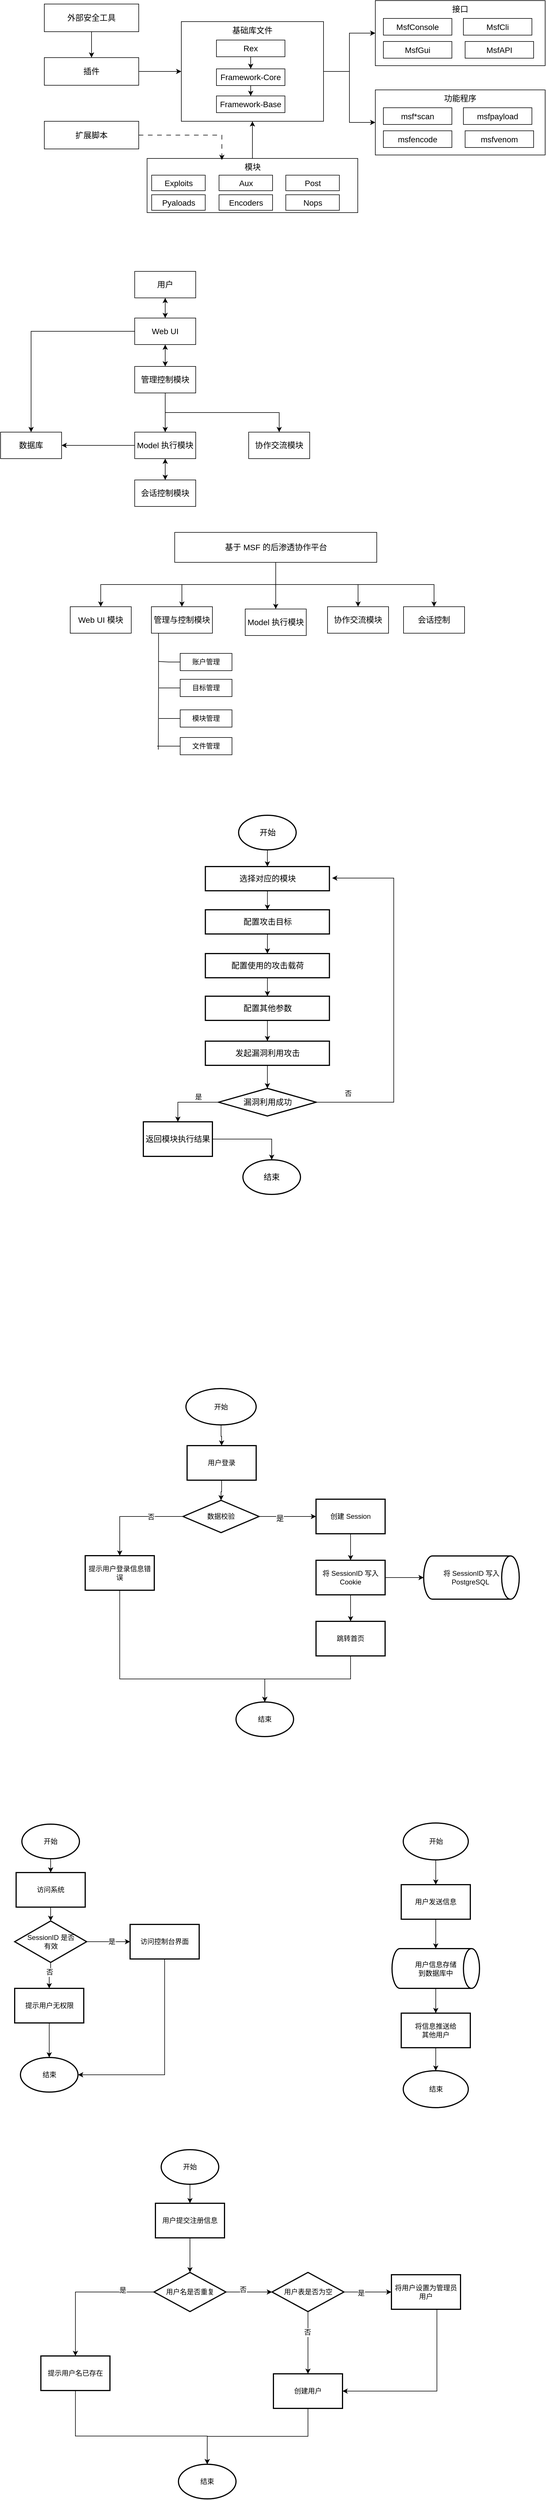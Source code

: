 <mxfile version="24.5.3" type="github">
  <diagram name="第 1 页" id="Pq7LRNEMIVmDGtsw7FPM">
    <mxGraphModel dx="1050" dy="569" grid="0" gridSize="10" guides="1" tooltips="1" connect="1" arrows="1" fold="1" page="0" pageScale="1" pageWidth="827" pageHeight="1169" math="0" shadow="0">
      <root>
        <mxCell id="0" />
        <mxCell id="1" parent="0" />
        <mxCell id="Ie2kDliUhMyuqAFJr6fS-40" value="" style="group" parent="1" vertex="1" connectable="0">
          <mxGeometry x="126" y="84" width="870" height="368" as="geometry" />
        </mxCell>
        <mxCell id="Ie2kDliUhMyuqAFJr6fS-12" value="" style="edgeStyle=orthogonalEdgeStyle;rounded=0;orthogonalLoop=1;jettySize=auto;html=1;" parent="Ie2kDliUhMyuqAFJr6fS-40" source="Ie2kDliUhMyuqAFJr6fS-1" target="Ie2kDliUhMyuqAFJr6fS-2" edge="1">
          <mxGeometry relative="1" as="geometry" />
        </mxCell>
        <mxCell id="Ie2kDliUhMyuqAFJr6fS-1" value="外部安全工具" style="rounded=0;whiteSpace=wrap;html=1;fontSize=14;" parent="Ie2kDliUhMyuqAFJr6fS-40" vertex="1">
          <mxGeometry y="6" width="164" height="48" as="geometry" />
        </mxCell>
        <mxCell id="Ie2kDliUhMyuqAFJr6fS-10" value="" style="edgeStyle=orthogonalEdgeStyle;rounded=0;orthogonalLoop=1;jettySize=auto;html=1;" parent="Ie2kDliUhMyuqAFJr6fS-40" source="Ie2kDliUhMyuqAFJr6fS-2" target="Ie2kDliUhMyuqAFJr6fS-3" edge="1">
          <mxGeometry relative="1" as="geometry" />
        </mxCell>
        <mxCell id="Ie2kDliUhMyuqAFJr6fS-2" value="插件" style="rounded=0;whiteSpace=wrap;html=1;fontSize=14;" parent="Ie2kDliUhMyuqAFJr6fS-40" vertex="1">
          <mxGeometry y="99" width="164" height="48" as="geometry" />
        </mxCell>
        <mxCell id="Ie2kDliUhMyuqAFJr6fS-4" value="扩展脚本" style="rounded=0;whiteSpace=wrap;html=1;fontSize=14;" parent="Ie2kDliUhMyuqAFJr6fS-40" vertex="1">
          <mxGeometry y="209.5" width="164" height="48" as="geometry" />
        </mxCell>
        <mxCell id="Ie2kDliUhMyuqAFJr6fS-11" value="" style="group" parent="Ie2kDliUhMyuqAFJr6fS-40" vertex="1" connectable="0">
          <mxGeometry x="238" y="36.5" width="247" height="173" as="geometry" />
        </mxCell>
        <mxCell id="Ie2kDliUhMyuqAFJr6fS-3" value="基础库文件" style="rounded=0;whiteSpace=wrap;html=1;fontSize=14;verticalAlign=top;" parent="Ie2kDliUhMyuqAFJr6fS-11" vertex="1">
          <mxGeometry width="247" height="173" as="geometry" />
        </mxCell>
        <mxCell id="Ie2kDliUhMyuqAFJr6fS-8" value="" style="edgeStyle=orthogonalEdgeStyle;rounded=0;orthogonalLoop=1;jettySize=auto;html=1;" parent="Ie2kDliUhMyuqAFJr6fS-11" source="Ie2kDliUhMyuqAFJr6fS-5" target="Ie2kDliUhMyuqAFJr6fS-6" edge="1">
          <mxGeometry relative="1" as="geometry" />
        </mxCell>
        <mxCell id="Ie2kDliUhMyuqAFJr6fS-5" value="Rex" style="rounded=0;whiteSpace=wrap;html=1;fontSize=14;" parent="Ie2kDliUhMyuqAFJr6fS-11" vertex="1">
          <mxGeometry x="61" y="32" width="119" height="29" as="geometry" />
        </mxCell>
        <mxCell id="Ie2kDliUhMyuqAFJr6fS-9" value="" style="edgeStyle=orthogonalEdgeStyle;rounded=0;orthogonalLoop=1;jettySize=auto;html=1;" parent="Ie2kDliUhMyuqAFJr6fS-11" source="Ie2kDliUhMyuqAFJr6fS-6" target="Ie2kDliUhMyuqAFJr6fS-7" edge="1">
          <mxGeometry relative="1" as="geometry" />
        </mxCell>
        <mxCell id="Ie2kDliUhMyuqAFJr6fS-6" value="Framework-Core" style="rounded=0;whiteSpace=wrap;html=1;fontSize=14;" parent="Ie2kDliUhMyuqAFJr6fS-11" vertex="1">
          <mxGeometry x="61" y="82" width="119" height="29" as="geometry" />
        </mxCell>
        <mxCell id="Ie2kDliUhMyuqAFJr6fS-7" value="Framework-Base" style="rounded=0;whiteSpace=wrap;html=1;fontSize=14;" parent="Ie2kDliUhMyuqAFJr6fS-11" vertex="1">
          <mxGeometry x="61" y="129" width="119" height="29" as="geometry" />
        </mxCell>
        <mxCell id="Ie2kDliUhMyuqAFJr6fS-20" value="" style="group" parent="Ie2kDliUhMyuqAFJr6fS-40" vertex="1" connectable="0">
          <mxGeometry x="178.5" y="274" width="366" height="94" as="geometry" />
        </mxCell>
        <mxCell id="Ie2kDliUhMyuqAFJr6fS-13" value="模块" style="rounded=0;whiteSpace=wrap;html=1;fontSize=14;verticalAlign=top;" parent="Ie2kDliUhMyuqAFJr6fS-20" vertex="1">
          <mxGeometry width="366" height="94" as="geometry" />
        </mxCell>
        <mxCell id="Ie2kDliUhMyuqAFJr6fS-14" value="Exploits" style="rounded=0;whiteSpace=wrap;html=1;fontSize=14;" parent="Ie2kDliUhMyuqAFJr6fS-20" vertex="1">
          <mxGeometry x="8" y="29" width="93" height="27" as="geometry" />
        </mxCell>
        <mxCell id="Ie2kDliUhMyuqAFJr6fS-15" value="Aux" style="rounded=0;whiteSpace=wrap;html=1;fontSize=14;" parent="Ie2kDliUhMyuqAFJr6fS-20" vertex="1">
          <mxGeometry x="125" y="29" width="93" height="27" as="geometry" />
        </mxCell>
        <mxCell id="Ie2kDliUhMyuqAFJr6fS-16" value="Post" style="rounded=0;whiteSpace=wrap;html=1;fontSize=14;" parent="Ie2kDliUhMyuqAFJr6fS-20" vertex="1">
          <mxGeometry x="241" y="29" width="93" height="27" as="geometry" />
        </mxCell>
        <mxCell id="Ie2kDliUhMyuqAFJr6fS-17" value="Pyaloads" style="rounded=0;whiteSpace=wrap;html=1;fontSize=14;" parent="Ie2kDliUhMyuqAFJr6fS-20" vertex="1">
          <mxGeometry x="8" y="63" width="93" height="27" as="geometry" />
        </mxCell>
        <mxCell id="Ie2kDliUhMyuqAFJr6fS-18" value="Encoders" style="rounded=0;whiteSpace=wrap;html=1;fontSize=14;" parent="Ie2kDliUhMyuqAFJr6fS-20" vertex="1">
          <mxGeometry x="125" y="63" width="93" height="27" as="geometry" />
        </mxCell>
        <mxCell id="Ie2kDliUhMyuqAFJr6fS-19" value="Nops" style="rounded=0;whiteSpace=wrap;html=1;fontSize=14;" parent="Ie2kDliUhMyuqAFJr6fS-20" vertex="1">
          <mxGeometry x="241" y="63" width="93" height="27" as="geometry" />
        </mxCell>
        <mxCell id="Ie2kDliUhMyuqAFJr6fS-23" style="edgeStyle=orthogonalEdgeStyle;rounded=0;orthogonalLoop=1;jettySize=auto;html=1;entryX=0.5;entryY=1;entryDx=0;entryDy=0;" parent="Ie2kDliUhMyuqAFJr6fS-40" source="Ie2kDliUhMyuqAFJr6fS-13" target="Ie2kDliUhMyuqAFJr6fS-3" edge="1">
          <mxGeometry relative="1" as="geometry" />
        </mxCell>
        <mxCell id="Ie2kDliUhMyuqAFJr6fS-24" style="edgeStyle=orthogonalEdgeStyle;rounded=0;orthogonalLoop=1;jettySize=auto;html=1;entryX=0.355;entryY=0.028;entryDx=0;entryDy=0;entryPerimeter=0;dashed=1;dashPattern=8 8;" parent="Ie2kDliUhMyuqAFJr6fS-40" source="Ie2kDliUhMyuqAFJr6fS-4" target="Ie2kDliUhMyuqAFJr6fS-13" edge="1">
          <mxGeometry relative="1" as="geometry" />
        </mxCell>
        <mxCell id="Ie2kDliUhMyuqAFJr6fS-31" value="" style="group" parent="Ie2kDliUhMyuqAFJr6fS-40" vertex="1" connectable="0">
          <mxGeometry x="575" width="295" height="113" as="geometry" />
        </mxCell>
        <mxCell id="Ie2kDliUhMyuqAFJr6fS-25" value="接口" style="rounded=0;whiteSpace=wrap;html=1;fontSize=14;verticalAlign=top;" parent="Ie2kDliUhMyuqAFJr6fS-31" vertex="1">
          <mxGeometry width="295" height="113" as="geometry" />
        </mxCell>
        <mxCell id="Ie2kDliUhMyuqAFJr6fS-26" value="MsfConsole" style="rounded=0;whiteSpace=wrap;html=1;fontSize=14;" parent="Ie2kDliUhMyuqAFJr6fS-31" vertex="1">
          <mxGeometry x="14" y="31" width="119" height="29" as="geometry" />
        </mxCell>
        <mxCell id="Ie2kDliUhMyuqAFJr6fS-27" value="MsfCli" style="rounded=0;whiteSpace=wrap;html=1;fontSize=14;" parent="Ie2kDliUhMyuqAFJr6fS-31" vertex="1">
          <mxGeometry x="153" y="31" width="119" height="29" as="geometry" />
        </mxCell>
        <mxCell id="Ie2kDliUhMyuqAFJr6fS-28" value="MsfGui" style="rounded=0;whiteSpace=wrap;html=1;fontSize=14;" parent="Ie2kDliUhMyuqAFJr6fS-31" vertex="1">
          <mxGeometry x="14" y="71" width="119" height="29" as="geometry" />
        </mxCell>
        <mxCell id="Ie2kDliUhMyuqAFJr6fS-29" value="MsfAPI" style="rounded=0;whiteSpace=wrap;html=1;fontSize=14;" parent="Ie2kDliUhMyuqAFJr6fS-31" vertex="1">
          <mxGeometry x="156" y="71" width="119" height="29" as="geometry" />
        </mxCell>
        <mxCell id="Ie2kDliUhMyuqAFJr6fS-32" value="" style="group" parent="Ie2kDliUhMyuqAFJr6fS-40" vertex="1" connectable="0">
          <mxGeometry x="575" y="155" width="295" height="113" as="geometry" />
        </mxCell>
        <mxCell id="Ie2kDliUhMyuqAFJr6fS-33" value="功能程序" style="rounded=0;whiteSpace=wrap;html=1;fontSize=14;verticalAlign=top;" parent="Ie2kDliUhMyuqAFJr6fS-32" vertex="1">
          <mxGeometry width="295" height="113" as="geometry" />
        </mxCell>
        <mxCell id="Ie2kDliUhMyuqAFJr6fS-34" value="msf*scan" style="rounded=0;whiteSpace=wrap;html=1;fontSize=14;" parent="Ie2kDliUhMyuqAFJr6fS-32" vertex="1">
          <mxGeometry x="14" y="31" width="119" height="29" as="geometry" />
        </mxCell>
        <mxCell id="Ie2kDliUhMyuqAFJr6fS-35" value="msfpayload" style="rounded=0;whiteSpace=wrap;html=1;fontSize=14;" parent="Ie2kDliUhMyuqAFJr6fS-32" vertex="1">
          <mxGeometry x="153" y="31" width="119" height="29" as="geometry" />
        </mxCell>
        <mxCell id="Ie2kDliUhMyuqAFJr6fS-36" value="msfencode" style="rounded=0;whiteSpace=wrap;html=1;fontSize=14;" parent="Ie2kDliUhMyuqAFJr6fS-32" vertex="1">
          <mxGeometry x="14" y="71" width="119" height="29" as="geometry" />
        </mxCell>
        <mxCell id="Ie2kDliUhMyuqAFJr6fS-37" value="msfvenom" style="rounded=0;whiteSpace=wrap;html=1;fontSize=14;" parent="Ie2kDliUhMyuqAFJr6fS-32" vertex="1">
          <mxGeometry x="156" y="71" width="119" height="29" as="geometry" />
        </mxCell>
        <mxCell id="Ie2kDliUhMyuqAFJr6fS-38" value="" style="edgeStyle=orthogonalEdgeStyle;rounded=0;orthogonalLoop=1;jettySize=auto;html=1;entryX=0;entryY=0.5;entryDx=0;entryDy=0;" parent="Ie2kDliUhMyuqAFJr6fS-40" source="Ie2kDliUhMyuqAFJr6fS-3" target="Ie2kDliUhMyuqAFJr6fS-25" edge="1">
          <mxGeometry relative="1" as="geometry" />
        </mxCell>
        <mxCell id="Ie2kDliUhMyuqAFJr6fS-39" style="edgeStyle=orthogonalEdgeStyle;rounded=0;orthogonalLoop=1;jettySize=auto;html=1;entryX=0;entryY=0.5;entryDx=0;entryDy=0;" parent="Ie2kDliUhMyuqAFJr6fS-40" source="Ie2kDliUhMyuqAFJr6fS-3" target="Ie2kDliUhMyuqAFJr6fS-33" edge="1">
          <mxGeometry relative="1" as="geometry" />
        </mxCell>
        <mxCell id="UYdXm5vF5FAGQ0O7_VkD-26" value="" style="group" parent="1" vertex="1" connectable="0">
          <mxGeometry x="50" y="554" width="537" height="408" as="geometry" />
        </mxCell>
        <mxCell id="UYdXm5vF5FAGQ0O7_VkD-1" value="用户" style="rounded=0;whiteSpace=wrap;html=1;fontSize=14;" parent="UYdXm5vF5FAGQ0O7_VkD-26" vertex="1">
          <mxGeometry x="233" width="106" height="46" as="geometry" />
        </mxCell>
        <mxCell id="UYdXm5vF5FAGQ0O7_VkD-9" value="" style="edgeStyle=orthogonalEdgeStyle;rounded=0;orthogonalLoop=1;jettySize=auto;html=1;startArrow=classic;startFill=1;" parent="UYdXm5vF5FAGQ0O7_VkD-26" source="UYdXm5vF5FAGQ0O7_VkD-2" target="UYdXm5vF5FAGQ0O7_VkD-8" edge="1">
          <mxGeometry relative="1" as="geometry" />
        </mxCell>
        <mxCell id="UYdXm5vF5FAGQ0O7_VkD-16" value="" style="edgeStyle=orthogonalEdgeStyle;rounded=0;orthogonalLoop=1;jettySize=auto;html=1;" parent="UYdXm5vF5FAGQ0O7_VkD-26" source="UYdXm5vF5FAGQ0O7_VkD-2" target="UYdXm5vF5FAGQ0O7_VkD-15" edge="1">
          <mxGeometry relative="1" as="geometry" />
        </mxCell>
        <mxCell id="UYdXm5vF5FAGQ0O7_VkD-25" value="" style="edgeStyle=orthogonalEdgeStyle;rounded=0;orthogonalLoop=1;jettySize=auto;html=1;startArrow=classic;startFill=1;" parent="UYdXm5vF5FAGQ0O7_VkD-26" source="UYdXm5vF5FAGQ0O7_VkD-2" target="UYdXm5vF5FAGQ0O7_VkD-1" edge="1">
          <mxGeometry relative="1" as="geometry" />
        </mxCell>
        <mxCell id="UYdXm5vF5FAGQ0O7_VkD-2" value="Web UI" style="rounded=0;whiteSpace=wrap;html=1;fontSize=14;" parent="UYdXm5vF5FAGQ0O7_VkD-26" vertex="1">
          <mxGeometry x="233" y="81" width="106" height="46" as="geometry" />
        </mxCell>
        <mxCell id="UYdXm5vF5FAGQ0O7_VkD-20" style="edgeStyle=orthogonalEdgeStyle;rounded=0;orthogonalLoop=1;jettySize=auto;html=1;exitX=0.5;exitY=1;exitDx=0;exitDy=0;" parent="UYdXm5vF5FAGQ0O7_VkD-26" source="UYdXm5vF5FAGQ0O7_VkD-8" target="UYdXm5vF5FAGQ0O7_VkD-18" edge="1">
          <mxGeometry relative="1" as="geometry" />
        </mxCell>
        <mxCell id="UYdXm5vF5FAGQ0O7_VkD-21" value="" style="edgeStyle=orthogonalEdgeStyle;rounded=0;orthogonalLoop=1;jettySize=auto;html=1;" parent="UYdXm5vF5FAGQ0O7_VkD-26" source="UYdXm5vF5FAGQ0O7_VkD-8" target="UYdXm5vF5FAGQ0O7_VkD-10" edge="1">
          <mxGeometry relative="1" as="geometry" />
        </mxCell>
        <mxCell id="UYdXm5vF5FAGQ0O7_VkD-8" value="管理控制模块" style="rounded=0;whiteSpace=wrap;html=1;fontSize=14;" parent="UYdXm5vF5FAGQ0O7_VkD-26" vertex="1">
          <mxGeometry x="233" y="165" width="106" height="46" as="geometry" />
        </mxCell>
        <mxCell id="UYdXm5vF5FAGQ0O7_VkD-17" style="edgeStyle=orthogonalEdgeStyle;rounded=0;orthogonalLoop=1;jettySize=auto;html=1;entryX=1;entryY=0.5;entryDx=0;entryDy=0;" parent="UYdXm5vF5FAGQ0O7_VkD-26" source="UYdXm5vF5FAGQ0O7_VkD-10" target="UYdXm5vF5FAGQ0O7_VkD-15" edge="1">
          <mxGeometry relative="1" as="geometry" />
        </mxCell>
        <mxCell id="UYdXm5vF5FAGQ0O7_VkD-10" value="Model 执行模块" style="rounded=0;whiteSpace=wrap;html=1;fontSize=14;" parent="UYdXm5vF5FAGQ0O7_VkD-26" vertex="1">
          <mxGeometry x="233" y="279" width="106" height="46" as="geometry" />
        </mxCell>
        <mxCell id="UYdXm5vF5FAGQ0O7_VkD-19" value="" style="edgeStyle=orthogonalEdgeStyle;rounded=0;orthogonalLoop=1;jettySize=auto;html=1;startArrow=classic;startFill=1;" parent="UYdXm5vF5FAGQ0O7_VkD-26" source="UYdXm5vF5FAGQ0O7_VkD-13" target="UYdXm5vF5FAGQ0O7_VkD-10" edge="1">
          <mxGeometry relative="1" as="geometry" />
        </mxCell>
        <mxCell id="UYdXm5vF5FAGQ0O7_VkD-13" value="会话控制模块" style="rounded=0;whiteSpace=wrap;html=1;fontSize=14;" parent="UYdXm5vF5FAGQ0O7_VkD-26" vertex="1">
          <mxGeometry x="233" y="362" width="106" height="46" as="geometry" />
        </mxCell>
        <mxCell id="UYdXm5vF5FAGQ0O7_VkD-15" value="数据库" style="rounded=0;whiteSpace=wrap;html=1;fontSize=14;" parent="UYdXm5vF5FAGQ0O7_VkD-26" vertex="1">
          <mxGeometry y="279" width="106" height="46" as="geometry" />
        </mxCell>
        <mxCell id="UYdXm5vF5FAGQ0O7_VkD-18" value="协作交流模块" style="rounded=0;whiteSpace=wrap;html=1;fontSize=14;" parent="UYdXm5vF5FAGQ0O7_VkD-26" vertex="1">
          <mxGeometry x="431" y="279" width="106" height="46" as="geometry" />
        </mxCell>
        <mxCell id="UYdXm5vF5FAGQ0O7_VkD-47" value="" style="group" parent="1" vertex="1" connectable="0">
          <mxGeometry x="171" y="1007" width="685" height="386" as="geometry" />
        </mxCell>
        <mxCell id="UYdXm5vF5FAGQ0O7_VkD-40" style="edgeStyle=orthogonalEdgeStyle;rounded=0;orthogonalLoop=1;jettySize=auto;html=1;exitX=0.5;exitY=1;exitDx=0;exitDy=0;" parent="UYdXm5vF5FAGQ0O7_VkD-47" source="UYdXm5vF5FAGQ0O7_VkD-27" target="UYdXm5vF5FAGQ0O7_VkD-28" edge="1">
          <mxGeometry relative="1" as="geometry" />
        </mxCell>
        <mxCell id="UYdXm5vF5FAGQ0O7_VkD-41" style="edgeStyle=orthogonalEdgeStyle;rounded=0;orthogonalLoop=1;jettySize=auto;html=1;entryX=0.5;entryY=0;entryDx=0;entryDy=0;" parent="UYdXm5vF5FAGQ0O7_VkD-47" source="UYdXm5vF5FAGQ0O7_VkD-27" target="UYdXm5vF5FAGQ0O7_VkD-29" edge="1">
          <mxGeometry relative="1" as="geometry" />
        </mxCell>
        <mxCell id="UYdXm5vF5FAGQ0O7_VkD-42" style="edgeStyle=orthogonalEdgeStyle;rounded=0;orthogonalLoop=1;jettySize=auto;html=1;" parent="UYdXm5vF5FAGQ0O7_VkD-47" source="UYdXm5vF5FAGQ0O7_VkD-27" target="UYdXm5vF5FAGQ0O7_VkD-30" edge="1">
          <mxGeometry relative="1" as="geometry" />
        </mxCell>
        <mxCell id="UYdXm5vF5FAGQ0O7_VkD-43" style="edgeStyle=orthogonalEdgeStyle;rounded=0;orthogonalLoop=1;jettySize=auto;html=1;" parent="UYdXm5vF5FAGQ0O7_VkD-47" source="UYdXm5vF5FAGQ0O7_VkD-27" target="UYdXm5vF5FAGQ0O7_VkD-31" edge="1">
          <mxGeometry relative="1" as="geometry" />
        </mxCell>
        <mxCell id="UYdXm5vF5FAGQ0O7_VkD-44" style="edgeStyle=orthogonalEdgeStyle;rounded=0;orthogonalLoop=1;jettySize=auto;html=1;exitX=0.5;exitY=1;exitDx=0;exitDy=0;" parent="UYdXm5vF5FAGQ0O7_VkD-47" source="UYdXm5vF5FAGQ0O7_VkD-27" target="UYdXm5vF5FAGQ0O7_VkD-32" edge="1">
          <mxGeometry relative="1" as="geometry" />
        </mxCell>
        <mxCell id="UYdXm5vF5FAGQ0O7_VkD-27" value="基于 MSF 的后渗透协作平台" style="rounded=0;whiteSpace=wrap;html=1;fontSize=14;" parent="UYdXm5vF5FAGQ0O7_VkD-47" vertex="1">
          <mxGeometry x="181.5" width="351" height="52" as="geometry" />
        </mxCell>
        <mxCell id="UYdXm5vF5FAGQ0O7_VkD-28" value="Web UI 模块" style="rounded=0;whiteSpace=wrap;html=1;fontSize=14;" parent="UYdXm5vF5FAGQ0O7_VkD-47" vertex="1">
          <mxGeometry y="129" width="106" height="46" as="geometry" />
        </mxCell>
        <mxCell id="UYdXm5vF5FAGQ0O7_VkD-36" style="edgeStyle=orthogonalEdgeStyle;rounded=0;orthogonalLoop=1;jettySize=auto;html=1;exitX=0.117;exitY=0.978;exitDx=0;exitDy=0;exitPerimeter=0;endArrow=none;endFill=0;" parent="UYdXm5vF5FAGQ0O7_VkD-47" source="UYdXm5vF5FAGQ0O7_VkD-29" edge="1">
          <mxGeometry relative="1" as="geometry">
            <mxPoint x="153" y="377" as="targetPoint" />
          </mxGeometry>
        </mxCell>
        <mxCell id="UYdXm5vF5FAGQ0O7_VkD-29" value="管理与控制模块" style="rounded=0;whiteSpace=wrap;html=1;fontSize=14;" parent="UYdXm5vF5FAGQ0O7_VkD-47" vertex="1">
          <mxGeometry x="141" y="129" width="106" height="46" as="geometry" />
        </mxCell>
        <mxCell id="UYdXm5vF5FAGQ0O7_VkD-30" value="Model 执行模块" style="rounded=0;whiteSpace=wrap;html=1;fontSize=14;" parent="UYdXm5vF5FAGQ0O7_VkD-47" vertex="1">
          <mxGeometry x="304" y="133" width="106" height="46" as="geometry" />
        </mxCell>
        <mxCell id="UYdXm5vF5FAGQ0O7_VkD-31" value="协作交流模块" style="rounded=0;whiteSpace=wrap;html=1;fontSize=14;" parent="UYdXm5vF5FAGQ0O7_VkD-47" vertex="1">
          <mxGeometry x="447" y="129" width="106" height="46" as="geometry" />
        </mxCell>
        <mxCell id="UYdXm5vF5FAGQ0O7_VkD-32" value="会话控制" style="rounded=0;whiteSpace=wrap;html=1;fontSize=14;" parent="UYdXm5vF5FAGQ0O7_VkD-47" vertex="1">
          <mxGeometry x="579" y="129" width="106" height="46" as="geometry" />
        </mxCell>
        <mxCell id="UYdXm5vF5FAGQ0O7_VkD-37" style="edgeStyle=orthogonalEdgeStyle;rounded=0;orthogonalLoop=1;jettySize=auto;html=1;endArrow=none;endFill=0;" parent="UYdXm5vF5FAGQ0O7_VkD-47" source="UYdXm5vF5FAGQ0O7_VkD-33" edge="1">
          <mxGeometry relative="1" as="geometry">
            <mxPoint x="153" y="224" as="targetPoint" />
          </mxGeometry>
        </mxCell>
        <mxCell id="UYdXm5vF5FAGQ0O7_VkD-33" value="账户管理" style="rounded=0;whiteSpace=wrap;html=1;" parent="UYdXm5vF5FAGQ0O7_VkD-47" vertex="1">
          <mxGeometry x="191" y="210" width="90" height="30" as="geometry" />
        </mxCell>
        <mxCell id="UYdXm5vF5FAGQ0O7_VkD-38" style="edgeStyle=orthogonalEdgeStyle;rounded=0;orthogonalLoop=1;jettySize=auto;html=1;endArrow=none;endFill=0;" parent="UYdXm5vF5FAGQ0O7_VkD-47" source="UYdXm5vF5FAGQ0O7_VkD-34" edge="1">
          <mxGeometry relative="1" as="geometry">
            <mxPoint x="154.2" y="270" as="targetPoint" />
          </mxGeometry>
        </mxCell>
        <mxCell id="UYdXm5vF5FAGQ0O7_VkD-34" value="目标管理" style="rounded=0;whiteSpace=wrap;html=1;" parent="UYdXm5vF5FAGQ0O7_VkD-47" vertex="1">
          <mxGeometry x="191" y="255" width="90" height="30" as="geometry" />
        </mxCell>
        <mxCell id="UYdXm5vF5FAGQ0O7_VkD-39" style="edgeStyle=orthogonalEdgeStyle;rounded=0;orthogonalLoop=1;jettySize=auto;html=1;endArrow=none;endFill=0;" parent="UYdXm5vF5FAGQ0O7_VkD-47" source="UYdXm5vF5FAGQ0O7_VkD-35" edge="1">
          <mxGeometry relative="1" as="geometry">
            <mxPoint x="154" y="323" as="targetPoint" />
          </mxGeometry>
        </mxCell>
        <mxCell id="UYdXm5vF5FAGQ0O7_VkD-35" value="模块管理" style="rounded=0;whiteSpace=wrap;html=1;" parent="UYdXm5vF5FAGQ0O7_VkD-47" vertex="1">
          <mxGeometry x="191" y="308" width="90" height="30" as="geometry" />
        </mxCell>
        <mxCell id="UYdXm5vF5FAGQ0O7_VkD-46" style="edgeStyle=orthogonalEdgeStyle;rounded=0;orthogonalLoop=1;jettySize=auto;html=1;endArrow=none;endFill=0;" parent="UYdXm5vF5FAGQ0O7_VkD-47" source="UYdXm5vF5FAGQ0O7_VkD-45" edge="1">
          <mxGeometry relative="1" as="geometry">
            <mxPoint x="151" y="371" as="targetPoint" />
          </mxGeometry>
        </mxCell>
        <mxCell id="UYdXm5vF5FAGQ0O7_VkD-45" value="文件管理" style="rounded=0;whiteSpace=wrap;html=1;" parent="UYdXm5vF5FAGQ0O7_VkD-47" vertex="1">
          <mxGeometry x="191" y="356" width="90" height="30" as="geometry" />
        </mxCell>
        <mxCell id="UYdXm5vF5FAGQ0O7_VkD-69" value="" style="group" parent="1" vertex="1" connectable="0">
          <mxGeometry x="298" y="1498" width="435" height="658" as="geometry" />
        </mxCell>
        <mxCell id="UYdXm5vF5FAGQ0O7_VkD-51" value="" style="edgeStyle=orthogonalEdgeStyle;rounded=0;orthogonalLoop=1;jettySize=auto;html=1;" parent="UYdXm5vF5FAGQ0O7_VkD-69" source="UYdXm5vF5FAGQ0O7_VkD-49" target="UYdXm5vF5FAGQ0O7_VkD-50" edge="1">
          <mxGeometry relative="1" as="geometry" />
        </mxCell>
        <mxCell id="UYdXm5vF5FAGQ0O7_VkD-49" value="开始" style="strokeWidth=2;html=1;shape=mxgraph.flowchart.start_1;whiteSpace=wrap;fontSize=14;" parent="UYdXm5vF5FAGQ0O7_VkD-69" vertex="1">
          <mxGeometry x="165.5" width="100" height="60" as="geometry" />
        </mxCell>
        <mxCell id="UYdXm5vF5FAGQ0O7_VkD-53" value="" style="edgeStyle=orthogonalEdgeStyle;rounded=0;orthogonalLoop=1;jettySize=auto;html=1;" parent="UYdXm5vF5FAGQ0O7_VkD-69" source="UYdXm5vF5FAGQ0O7_VkD-50" target="UYdXm5vF5FAGQ0O7_VkD-52" edge="1">
          <mxGeometry relative="1" as="geometry" />
        </mxCell>
        <mxCell id="UYdXm5vF5FAGQ0O7_VkD-50" value="选择对应的模块" style="whiteSpace=wrap;html=1;fontSize=14;strokeWidth=2;" parent="UYdXm5vF5FAGQ0O7_VkD-69" vertex="1">
          <mxGeometry x="107.75" y="89" width="215.5" height="42" as="geometry" />
        </mxCell>
        <mxCell id="UYdXm5vF5FAGQ0O7_VkD-55" value="" style="edgeStyle=orthogonalEdgeStyle;rounded=0;orthogonalLoop=1;jettySize=auto;html=1;" parent="UYdXm5vF5FAGQ0O7_VkD-69" source="UYdXm5vF5FAGQ0O7_VkD-52" target="UYdXm5vF5FAGQ0O7_VkD-54" edge="1">
          <mxGeometry relative="1" as="geometry" />
        </mxCell>
        <mxCell id="UYdXm5vF5FAGQ0O7_VkD-52" value="配置攻击目标" style="whiteSpace=wrap;html=1;fontSize=14;strokeWidth=2;" parent="UYdXm5vF5FAGQ0O7_VkD-69" vertex="1">
          <mxGeometry x="107.75" y="164" width="215.5" height="42" as="geometry" />
        </mxCell>
        <mxCell id="UYdXm5vF5FAGQ0O7_VkD-57" value="" style="edgeStyle=orthogonalEdgeStyle;rounded=0;orthogonalLoop=1;jettySize=auto;html=1;" parent="UYdXm5vF5FAGQ0O7_VkD-69" source="UYdXm5vF5FAGQ0O7_VkD-54" target="UYdXm5vF5FAGQ0O7_VkD-56" edge="1">
          <mxGeometry relative="1" as="geometry" />
        </mxCell>
        <mxCell id="UYdXm5vF5FAGQ0O7_VkD-54" value="配置使用的攻击载荷" style="whiteSpace=wrap;html=1;fontSize=14;strokeWidth=2;" parent="UYdXm5vF5FAGQ0O7_VkD-69" vertex="1">
          <mxGeometry x="107.75" y="240" width="215.5" height="42" as="geometry" />
        </mxCell>
        <mxCell id="UYdXm5vF5FAGQ0O7_VkD-59" value="" style="edgeStyle=orthogonalEdgeStyle;rounded=0;orthogonalLoop=1;jettySize=auto;html=1;" parent="UYdXm5vF5FAGQ0O7_VkD-69" source="UYdXm5vF5FAGQ0O7_VkD-56" target="UYdXm5vF5FAGQ0O7_VkD-58" edge="1">
          <mxGeometry relative="1" as="geometry" />
        </mxCell>
        <mxCell id="UYdXm5vF5FAGQ0O7_VkD-56" value="配置其他参数" style="whiteSpace=wrap;html=1;fontSize=14;strokeWidth=2;" parent="UYdXm5vF5FAGQ0O7_VkD-69" vertex="1">
          <mxGeometry x="107.75" y="314" width="215.5" height="42" as="geometry" />
        </mxCell>
        <mxCell id="UYdXm5vF5FAGQ0O7_VkD-61" value="" style="edgeStyle=orthogonalEdgeStyle;rounded=0;orthogonalLoop=1;jettySize=auto;html=1;" parent="UYdXm5vF5FAGQ0O7_VkD-69" source="UYdXm5vF5FAGQ0O7_VkD-58" target="UYdXm5vF5FAGQ0O7_VkD-60" edge="1">
          <mxGeometry relative="1" as="geometry" />
        </mxCell>
        <mxCell id="UYdXm5vF5FAGQ0O7_VkD-58" value="发起漏洞利用攻击" style="whiteSpace=wrap;html=1;fontSize=14;strokeWidth=2;" parent="UYdXm5vF5FAGQ0O7_VkD-69" vertex="1">
          <mxGeometry x="107.75" y="392" width="215.5" height="42" as="geometry" />
        </mxCell>
        <mxCell id="UYdXm5vF5FAGQ0O7_VkD-63" value="" style="edgeStyle=orthogonalEdgeStyle;rounded=0;orthogonalLoop=1;jettySize=auto;html=1;" parent="UYdXm5vF5FAGQ0O7_VkD-69" source="UYdXm5vF5FAGQ0O7_VkD-60" target="UYdXm5vF5FAGQ0O7_VkD-62" edge="1">
          <mxGeometry relative="1" as="geometry" />
        </mxCell>
        <mxCell id="UYdXm5vF5FAGQ0O7_VkD-66" style="edgeStyle=orthogonalEdgeStyle;rounded=0;orthogonalLoop=1;jettySize=auto;html=1;entryX=1;entryY=0.5;entryDx=0;entryDy=0;exitX=1;exitY=0.5;exitDx=0;exitDy=0;" parent="UYdXm5vF5FAGQ0O7_VkD-69" source="UYdXm5vF5FAGQ0O7_VkD-60" edge="1">
          <mxGeometry relative="1" as="geometry">
            <mxPoint x="328" y="109" as="targetPoint" />
            <mxPoint x="305" y="662" as="sourcePoint" />
            <Array as="points">
              <mxPoint x="435" y="498" />
              <mxPoint x="435" y="109" />
            </Array>
          </mxGeometry>
        </mxCell>
        <mxCell id="UYdXm5vF5FAGQ0O7_VkD-60" value="漏洞利用成功" style="rhombus;whiteSpace=wrap;html=1;fontSize=14;strokeWidth=2;" parent="UYdXm5vF5FAGQ0O7_VkD-69" vertex="1">
          <mxGeometry x="130.75" y="474" width="169.5" height="48" as="geometry" />
        </mxCell>
        <mxCell id="UYdXm5vF5FAGQ0O7_VkD-62" value="返回模块执行结果" style="whiteSpace=wrap;html=1;fontSize=14;strokeWidth=2;" parent="UYdXm5vF5FAGQ0O7_VkD-69" vertex="1">
          <mxGeometry y="532" width="120" height="60" as="geometry" />
        </mxCell>
        <mxCell id="UYdXm5vF5FAGQ0O7_VkD-64" value="结束" style="strokeWidth=2;html=1;shape=mxgraph.flowchart.start_1;whiteSpace=wrap;fontSize=14;" parent="UYdXm5vF5FAGQ0O7_VkD-69" vertex="1">
          <mxGeometry x="173" y="598" width="100" height="60" as="geometry" />
        </mxCell>
        <mxCell id="UYdXm5vF5FAGQ0O7_VkD-65" style="edgeStyle=orthogonalEdgeStyle;rounded=0;orthogonalLoop=1;jettySize=auto;html=1;entryX=0.5;entryY=0;entryDx=0;entryDy=0;entryPerimeter=0;" parent="UYdXm5vF5FAGQ0O7_VkD-69" source="UYdXm5vF5FAGQ0O7_VkD-62" target="UYdXm5vF5FAGQ0O7_VkD-64" edge="1">
          <mxGeometry relative="1" as="geometry" />
        </mxCell>
        <mxCell id="UYdXm5vF5FAGQ0O7_VkD-67" value="是" style="text;html=1;align=center;verticalAlign=middle;whiteSpace=wrap;rounded=0;" parent="UYdXm5vF5FAGQ0O7_VkD-69" vertex="1">
          <mxGeometry x="66" y="474" width="60" height="30" as="geometry" />
        </mxCell>
        <mxCell id="UYdXm5vF5FAGQ0O7_VkD-68" value="否" style="text;html=1;align=center;verticalAlign=middle;whiteSpace=wrap;rounded=0;" parent="UYdXm5vF5FAGQ0O7_VkD-69" vertex="1">
          <mxGeometry x="326" y="468" width="60" height="30" as="geometry" />
        </mxCell>
        <mxCell id="HWHErDfSJxv5yxR6spuk-3" value="" style="edgeStyle=orthogonalEdgeStyle;rounded=0;orthogonalLoop=1;jettySize=auto;html=1;" parent="1" source="HWHErDfSJxv5yxR6spuk-1" target="HWHErDfSJxv5yxR6spuk-2" edge="1">
          <mxGeometry relative="1" as="geometry" />
        </mxCell>
        <mxCell id="HWHErDfSJxv5yxR6spuk-1" value="开始" style="strokeWidth=2;html=1;shape=mxgraph.flowchart.start_1;whiteSpace=wrap;" parent="1" vertex="1">
          <mxGeometry x="372" y="2493" width="122" height="63" as="geometry" />
        </mxCell>
        <mxCell id="HWHErDfSJxv5yxR6spuk-5" value="" style="edgeStyle=orthogonalEdgeStyle;rounded=0;orthogonalLoop=1;jettySize=auto;html=1;" parent="1" source="HWHErDfSJxv5yxR6spuk-2" target="HWHErDfSJxv5yxR6spuk-4" edge="1">
          <mxGeometry relative="1" as="geometry" />
        </mxCell>
        <mxCell id="HWHErDfSJxv5yxR6spuk-2" value="用户登录" style="whiteSpace=wrap;html=1;strokeWidth=2;" parent="1" vertex="1">
          <mxGeometry x="374" y="2592" width="120" height="60" as="geometry" />
        </mxCell>
        <mxCell id="HWHErDfSJxv5yxR6spuk-8" value="" style="edgeStyle=orthogonalEdgeStyle;rounded=0;orthogonalLoop=1;jettySize=auto;html=1;" parent="1" source="HWHErDfSJxv5yxR6spuk-4" target="HWHErDfSJxv5yxR6spuk-7" edge="1">
          <mxGeometry relative="1" as="geometry" />
        </mxCell>
        <mxCell id="HWHErDfSJxv5yxR6spuk-26" value="&lt;font style=&quot;font-size: 13px;&quot;&gt;是&lt;/font&gt;" style="edgeLabel;html=1;align=center;verticalAlign=middle;resizable=0;points=[];" parent="HWHErDfSJxv5yxR6spuk-8" vertex="1" connectable="0">
          <mxGeometry x="-0.273" y="-3" relative="1" as="geometry">
            <mxPoint as="offset" />
          </mxGeometry>
        </mxCell>
        <mxCell id="HWHErDfSJxv5yxR6spuk-20" style="edgeStyle=orthogonalEdgeStyle;rounded=0;orthogonalLoop=1;jettySize=auto;html=1;" parent="1" source="HWHErDfSJxv5yxR6spuk-4" target="HWHErDfSJxv5yxR6spuk-14" edge="1">
          <mxGeometry relative="1" as="geometry" />
        </mxCell>
        <mxCell id="HWHErDfSJxv5yxR6spuk-27" value="&lt;font style=&quot;font-size: 12px;&quot;&gt;否&lt;/font&gt;" style="edgeLabel;html=1;align=center;verticalAlign=middle;resizable=0;points=[];" parent="HWHErDfSJxv5yxR6spuk-20" vertex="1" connectable="0">
          <mxGeometry x="-0.368" y="1" relative="1" as="geometry">
            <mxPoint as="offset" />
          </mxGeometry>
        </mxCell>
        <mxCell id="HWHErDfSJxv5yxR6spuk-4" value="数据校验" style="rhombus;whiteSpace=wrap;html=1;strokeWidth=2;" parent="1" vertex="1">
          <mxGeometry x="367" y="2687" width="132" height="56" as="geometry" />
        </mxCell>
        <mxCell id="HWHErDfSJxv5yxR6spuk-10" value="" style="edgeStyle=orthogonalEdgeStyle;rounded=0;orthogonalLoop=1;jettySize=auto;html=1;" parent="1" source="HWHErDfSJxv5yxR6spuk-7" target="HWHErDfSJxv5yxR6spuk-9" edge="1">
          <mxGeometry relative="1" as="geometry" />
        </mxCell>
        <mxCell id="HWHErDfSJxv5yxR6spuk-7" value="创建 Session" style="whiteSpace=wrap;html=1;strokeWidth=2;" parent="1" vertex="1">
          <mxGeometry x="598" y="2685" width="120" height="60" as="geometry" />
        </mxCell>
        <mxCell id="HWHErDfSJxv5yxR6spuk-13" value="" style="edgeStyle=orthogonalEdgeStyle;rounded=0;orthogonalLoop=1;jettySize=auto;html=1;" parent="1" source="HWHErDfSJxv5yxR6spuk-9" target="HWHErDfSJxv5yxR6spuk-12" edge="1">
          <mxGeometry relative="1" as="geometry" />
        </mxCell>
        <mxCell id="HWHErDfSJxv5yxR6spuk-9" value="将 SessionID 写入 Cookie" style="whiteSpace=wrap;html=1;strokeWidth=2;" parent="1" vertex="1">
          <mxGeometry x="598" y="2791" width="120" height="60" as="geometry" />
        </mxCell>
        <mxCell id="HWHErDfSJxv5yxR6spuk-11" value="将 SessionID 写入 PostgreSQL&amp;nbsp;" style="strokeWidth=2;html=1;shape=mxgraph.flowchart.direct_data;whiteSpace=wrap;" parent="1" vertex="1">
          <mxGeometry x="785" y="2783.5" width="166" height="75" as="geometry" />
        </mxCell>
        <mxCell id="HWHErDfSJxv5yxR6spuk-12" value="跳转首页" style="whiteSpace=wrap;html=1;strokeWidth=2;" parent="1" vertex="1">
          <mxGeometry x="598" y="2897" width="120" height="60" as="geometry" />
        </mxCell>
        <mxCell id="HWHErDfSJxv5yxR6spuk-14" value="提示用户登录信息错误" style="whiteSpace=wrap;html=1;strokeWidth=2;" parent="1" vertex="1">
          <mxGeometry x="197" y="2783" width="120" height="60" as="geometry" />
        </mxCell>
        <mxCell id="HWHErDfSJxv5yxR6spuk-16" value="结束" style="strokeWidth=2;html=1;shape=mxgraph.flowchart.start_1;whiteSpace=wrap;" parent="1" vertex="1">
          <mxGeometry x="459" y="3037" width="100" height="60" as="geometry" />
        </mxCell>
        <mxCell id="HWHErDfSJxv5yxR6spuk-21" style="edgeStyle=orthogonalEdgeStyle;rounded=0;orthogonalLoop=1;jettySize=auto;html=1;entryX=0.5;entryY=0;entryDx=0;entryDy=0;entryPerimeter=0;exitX=0.5;exitY=1;exitDx=0;exitDy=0;" parent="1" source="HWHErDfSJxv5yxR6spuk-12" target="HWHErDfSJxv5yxR6spuk-16" edge="1">
          <mxGeometry relative="1" as="geometry" />
        </mxCell>
        <mxCell id="HWHErDfSJxv5yxR6spuk-22" style="edgeStyle=orthogonalEdgeStyle;rounded=0;orthogonalLoop=1;jettySize=auto;html=1;entryX=0;entryY=0.5;entryDx=0;entryDy=0;entryPerimeter=0;" parent="1" source="HWHErDfSJxv5yxR6spuk-9" target="HWHErDfSJxv5yxR6spuk-11" edge="1">
          <mxGeometry relative="1" as="geometry" />
        </mxCell>
        <mxCell id="HWHErDfSJxv5yxR6spuk-32" value="" style="edgeStyle=orthogonalEdgeStyle;rounded=0;orthogonalLoop=1;jettySize=auto;html=1;" parent="1" source="HWHErDfSJxv5yxR6spuk-30" target="HWHErDfSJxv5yxR6spuk-31" edge="1">
          <mxGeometry relative="1" as="geometry" />
        </mxCell>
        <mxCell id="HWHErDfSJxv5yxR6spuk-30" value="开始" style="strokeWidth=2;html=1;shape=mxgraph.flowchart.start_1;whiteSpace=wrap;" parent="1" vertex="1">
          <mxGeometry x="87" y="3249" width="100" height="60" as="geometry" />
        </mxCell>
        <mxCell id="HWHErDfSJxv5yxR6spuk-34" value="" style="edgeStyle=orthogonalEdgeStyle;rounded=0;orthogonalLoop=1;jettySize=auto;html=1;" parent="1" source="HWHErDfSJxv5yxR6spuk-31" target="HWHErDfSJxv5yxR6spuk-33" edge="1">
          <mxGeometry relative="1" as="geometry" />
        </mxCell>
        <mxCell id="HWHErDfSJxv5yxR6spuk-31" value="访问系统" style="whiteSpace=wrap;html=1;strokeWidth=2;" parent="1" vertex="1">
          <mxGeometry x="77" y="3333" width="120" height="60" as="geometry" />
        </mxCell>
        <mxCell id="HWHErDfSJxv5yxR6spuk-38" value="" style="edgeStyle=orthogonalEdgeStyle;rounded=0;orthogonalLoop=1;jettySize=auto;html=1;" parent="1" source="HWHErDfSJxv5yxR6spuk-33" target="HWHErDfSJxv5yxR6spuk-37" edge="1">
          <mxGeometry relative="1" as="geometry" />
        </mxCell>
        <mxCell id="HWHErDfSJxv5yxR6spuk-44" value="&lt;font style=&quot;font-size: 12px;&quot;&gt;是&lt;/font&gt;" style="edgeLabel;html=1;align=center;verticalAlign=middle;resizable=0;points=[];" parent="HWHErDfSJxv5yxR6spuk-38" vertex="1" connectable="0">
          <mxGeometry x="0.151" relative="1" as="geometry">
            <mxPoint as="offset" />
          </mxGeometry>
        </mxCell>
        <mxCell id="HWHErDfSJxv5yxR6spuk-40" value="" style="edgeStyle=orthogonalEdgeStyle;rounded=0;orthogonalLoop=1;jettySize=auto;html=1;" parent="1" source="HWHErDfSJxv5yxR6spuk-33" target="HWHErDfSJxv5yxR6spuk-39" edge="1">
          <mxGeometry relative="1" as="geometry" />
        </mxCell>
        <mxCell id="HWHErDfSJxv5yxR6spuk-45" value="&lt;font style=&quot;font-size: 12px;&quot;&gt;否&lt;/font&gt;" style="edgeLabel;html=1;align=center;verticalAlign=middle;resizable=0;points=[];" parent="HWHErDfSJxv5yxR6spuk-40" vertex="1" connectable="0">
          <mxGeometry x="-0.287" y="-2" relative="1" as="geometry">
            <mxPoint as="offset" />
          </mxGeometry>
        </mxCell>
        <mxCell id="HWHErDfSJxv5yxR6spuk-33" value="SessionID 是否&lt;br&gt;有效" style="rhombus;whiteSpace=wrap;html=1;strokeWidth=2;" parent="1" vertex="1">
          <mxGeometry x="74.5" y="3417" width="125" height="72" as="geometry" />
        </mxCell>
        <mxCell id="HWHErDfSJxv5yxR6spuk-37" value="访问控制台界面" style="whiteSpace=wrap;html=1;strokeWidth=2;" parent="1" vertex="1">
          <mxGeometry x="275" y="3423" width="120" height="60" as="geometry" />
        </mxCell>
        <mxCell id="HWHErDfSJxv5yxR6spuk-42" style="edgeStyle=orthogonalEdgeStyle;rounded=0;orthogonalLoop=1;jettySize=auto;html=1;" parent="1" source="HWHErDfSJxv5yxR6spuk-39" target="HWHErDfSJxv5yxR6spuk-41" edge="1">
          <mxGeometry relative="1" as="geometry" />
        </mxCell>
        <mxCell id="HWHErDfSJxv5yxR6spuk-39" value="提示用户无权限" style="whiteSpace=wrap;html=1;strokeWidth=2;" parent="1" vertex="1">
          <mxGeometry x="74.5" y="3534" width="120" height="60" as="geometry" />
        </mxCell>
        <mxCell id="HWHErDfSJxv5yxR6spuk-41" value="结束" style="strokeWidth=2;html=1;shape=mxgraph.flowchart.start_1;whiteSpace=wrap;" parent="1" vertex="1">
          <mxGeometry x="84.5" y="3654" width="100" height="60" as="geometry" />
        </mxCell>
        <mxCell id="HWHErDfSJxv5yxR6spuk-46" style="edgeStyle=orthogonalEdgeStyle;rounded=0;orthogonalLoop=1;jettySize=auto;html=1;entryX=1;entryY=0.5;entryDx=0;entryDy=0;entryPerimeter=0;exitX=0.5;exitY=1;exitDx=0;exitDy=0;" parent="1" source="HWHErDfSJxv5yxR6spuk-37" target="HWHErDfSJxv5yxR6spuk-41" edge="1">
          <mxGeometry relative="1" as="geometry" />
        </mxCell>
        <mxCell id="HWHErDfSJxv5yxR6spuk-47" style="edgeStyle=orthogonalEdgeStyle;rounded=0;orthogonalLoop=1;jettySize=auto;html=1;entryX=0.5;entryY=0;entryDx=0;entryDy=0;entryPerimeter=0;exitX=0.5;exitY=1;exitDx=0;exitDy=0;" parent="1" source="HWHErDfSJxv5yxR6spuk-14" target="HWHErDfSJxv5yxR6spuk-16" edge="1">
          <mxGeometry relative="1" as="geometry">
            <Array as="points">
              <mxPoint x="257" y="2997" />
              <mxPoint x="509" y="2997" />
            </Array>
          </mxGeometry>
        </mxCell>
        <mxCell id="HWHErDfSJxv5yxR6spuk-54" value="" style="edgeStyle=orthogonalEdgeStyle;rounded=0;orthogonalLoop=1;jettySize=auto;html=1;" parent="1" source="HWHErDfSJxv5yxR6spuk-48" target="HWHErDfSJxv5yxR6spuk-53" edge="1">
          <mxGeometry relative="1" as="geometry" />
        </mxCell>
        <mxCell id="HWHErDfSJxv5yxR6spuk-48" value="开始" style="strokeWidth=2;html=1;shape=mxgraph.flowchart.start_1;whiteSpace=wrap;" parent="1" vertex="1">
          <mxGeometry x="749.5" y="3247" width="113" height="64" as="geometry" />
        </mxCell>
        <mxCell id="HWHErDfSJxv5yxR6spuk-53" value="用户发送信息" style="whiteSpace=wrap;html=1;strokeWidth=2;" parent="1" vertex="1">
          <mxGeometry x="746" y="3354" width="120" height="60" as="geometry" />
        </mxCell>
        <mxCell id="HWHErDfSJxv5yxR6spuk-60" value="" style="edgeStyle=orthogonalEdgeStyle;rounded=0;orthogonalLoop=1;jettySize=auto;html=1;" parent="1" source="HWHErDfSJxv5yxR6spuk-57" target="HWHErDfSJxv5yxR6spuk-59" edge="1">
          <mxGeometry relative="1" as="geometry" />
        </mxCell>
        <mxCell id="HWHErDfSJxv5yxR6spuk-57" value="用户信息&lt;span style=&quot;background-color: initial;&quot;&gt;存储&lt;/span&gt;&lt;div&gt;&lt;span style=&quot;background-color: initial;&quot;&gt;到数据库中&lt;/span&gt;&lt;/div&gt;" style="strokeWidth=2;html=1;shape=mxgraph.flowchart.direct_data;whiteSpace=wrap;" parent="1" vertex="1">
          <mxGeometry x="730" y="3465" width="152" height="69" as="geometry" />
        </mxCell>
        <mxCell id="HWHErDfSJxv5yxR6spuk-58" style="edgeStyle=orthogonalEdgeStyle;rounded=0;orthogonalLoop=1;jettySize=auto;html=1;entryX=0.5;entryY=0;entryDx=0;entryDy=0;entryPerimeter=0;" parent="1" source="HWHErDfSJxv5yxR6spuk-53" target="HWHErDfSJxv5yxR6spuk-57" edge="1">
          <mxGeometry relative="1" as="geometry" />
        </mxCell>
        <mxCell id="HWHErDfSJxv5yxR6spuk-59" value="将信息推送给&lt;div&gt;其他用户&lt;/div&gt;" style="whiteSpace=wrap;html=1;strokeWidth=2;" parent="1" vertex="1">
          <mxGeometry x="746" y="3577" width="120" height="60" as="geometry" />
        </mxCell>
        <mxCell id="HWHErDfSJxv5yxR6spuk-62" style="edgeStyle=orthogonalEdgeStyle;rounded=0;orthogonalLoop=1;jettySize=auto;html=1;entryX=0.5;entryY=0;entryDx=0;entryDy=0;entryPerimeter=0;" parent="1" source="HWHErDfSJxv5yxR6spuk-59" target="HWHErDfSJxv5yxR6spuk-63" edge="1">
          <mxGeometry relative="1" as="geometry">
            <mxPoint x="804.75" y="3680" as="targetPoint" />
          </mxGeometry>
        </mxCell>
        <mxCell id="HWHErDfSJxv5yxR6spuk-63" value="结束" style="strokeWidth=2;html=1;shape=mxgraph.flowchart.start_1;whiteSpace=wrap;" parent="1" vertex="1">
          <mxGeometry x="749.5" y="3677" width="113" height="64" as="geometry" />
        </mxCell>
        <mxCell id="cro6VkyQA4ZLvbmiUd0_-3" value="" style="edgeStyle=orthogonalEdgeStyle;rounded=0;orthogonalLoop=1;jettySize=auto;html=1;" edge="1" parent="1" source="cro6VkyQA4ZLvbmiUd0_-1" target="cro6VkyQA4ZLvbmiUd0_-2">
          <mxGeometry relative="1" as="geometry" />
        </mxCell>
        <mxCell id="cro6VkyQA4ZLvbmiUd0_-1" value="开始" style="strokeWidth=2;html=1;shape=mxgraph.flowchart.start_1;whiteSpace=wrap;" vertex="1" parent="1">
          <mxGeometry x="329" y="3814" width="100" height="60" as="geometry" />
        </mxCell>
        <mxCell id="cro6VkyQA4ZLvbmiUd0_-11" value="" style="edgeStyle=orthogonalEdgeStyle;rounded=0;orthogonalLoop=1;jettySize=auto;html=1;" edge="1" parent="1" source="cro6VkyQA4ZLvbmiUd0_-2" target="cro6VkyQA4ZLvbmiUd0_-10">
          <mxGeometry relative="1" as="geometry" />
        </mxCell>
        <mxCell id="cro6VkyQA4ZLvbmiUd0_-2" value="用户提交注册信息" style="whiteSpace=wrap;html=1;strokeWidth=2;" vertex="1" parent="1">
          <mxGeometry x="319" y="3907" width="120" height="60" as="geometry" />
        </mxCell>
        <mxCell id="cro6VkyQA4ZLvbmiUd0_-13" value="" style="edgeStyle=orthogonalEdgeStyle;rounded=0;orthogonalLoop=1;jettySize=auto;html=1;" edge="1" parent="1" source="cro6VkyQA4ZLvbmiUd0_-10" target="cro6VkyQA4ZLvbmiUd0_-12">
          <mxGeometry relative="1" as="geometry" />
        </mxCell>
        <mxCell id="cro6VkyQA4ZLvbmiUd0_-27" value="&lt;font style=&quot;font-size: 12px;&quot;&gt;否&lt;/font&gt;" style="edgeLabel;html=1;align=center;verticalAlign=middle;resizable=0;points=[];" vertex="1" connectable="0" parent="cro6VkyQA4ZLvbmiUd0_-13">
          <mxGeometry x="-0.263" y="4" relative="1" as="geometry">
            <mxPoint as="offset" />
          </mxGeometry>
        </mxCell>
        <mxCell id="cro6VkyQA4ZLvbmiUd0_-15" value="" style="edgeStyle=orthogonalEdgeStyle;rounded=0;orthogonalLoop=1;jettySize=auto;html=1;" edge="1" parent="1" source="cro6VkyQA4ZLvbmiUd0_-10" target="cro6VkyQA4ZLvbmiUd0_-14">
          <mxGeometry relative="1" as="geometry" />
        </mxCell>
        <mxCell id="cro6VkyQA4ZLvbmiUd0_-26" value="&lt;font style=&quot;font-size: 12px;&quot;&gt;是&lt;/font&gt;" style="edgeLabel;html=1;align=center;verticalAlign=middle;resizable=0;points=[];" vertex="1" connectable="0" parent="cro6VkyQA4ZLvbmiUd0_-15">
          <mxGeometry x="-0.56" y="-3" relative="1" as="geometry">
            <mxPoint as="offset" />
          </mxGeometry>
        </mxCell>
        <mxCell id="cro6VkyQA4ZLvbmiUd0_-10" value="用户名是否重复" style="rhombus;whiteSpace=wrap;html=1;strokeWidth=2;" vertex="1" parent="1">
          <mxGeometry x="316.5" y="4027" width="125" height="68" as="geometry" />
        </mxCell>
        <mxCell id="cro6VkyQA4ZLvbmiUd0_-17" value="" style="edgeStyle=orthogonalEdgeStyle;rounded=0;orthogonalLoop=1;jettySize=auto;html=1;" edge="1" parent="1" source="cro6VkyQA4ZLvbmiUd0_-12" target="cro6VkyQA4ZLvbmiUd0_-16">
          <mxGeometry relative="1" as="geometry" />
        </mxCell>
        <mxCell id="cro6VkyQA4ZLvbmiUd0_-28" value="&lt;font style=&quot;font-size: 12px;&quot;&gt;是&lt;/font&gt;" style="edgeLabel;html=1;align=center;verticalAlign=middle;resizable=0;points=[];" vertex="1" connectable="0" parent="cro6VkyQA4ZLvbmiUd0_-17">
          <mxGeometry x="-0.285" y="-2" relative="1" as="geometry">
            <mxPoint as="offset" />
          </mxGeometry>
        </mxCell>
        <mxCell id="cro6VkyQA4ZLvbmiUd0_-19" value="" style="edgeStyle=orthogonalEdgeStyle;rounded=0;orthogonalLoop=1;jettySize=auto;html=1;" edge="1" parent="1" source="cro6VkyQA4ZLvbmiUd0_-12" target="cro6VkyQA4ZLvbmiUd0_-18">
          <mxGeometry relative="1" as="geometry" />
        </mxCell>
        <mxCell id="cro6VkyQA4ZLvbmiUd0_-29" value="&lt;font style=&quot;font-size: 12px;&quot;&gt;否&lt;/font&gt;" style="edgeLabel;html=1;align=center;verticalAlign=middle;resizable=0;points=[];" vertex="1" connectable="0" parent="cro6VkyQA4ZLvbmiUd0_-19">
          <mxGeometry x="-0.333" y="-1" relative="1" as="geometry">
            <mxPoint as="offset" />
          </mxGeometry>
        </mxCell>
        <mxCell id="cro6VkyQA4ZLvbmiUd0_-12" value="用户表是否为空" style="rhombus;whiteSpace=wrap;html=1;strokeWidth=2;" vertex="1" parent="1">
          <mxGeometry x="521.5" y="4027" width="125" height="68" as="geometry" />
        </mxCell>
        <mxCell id="cro6VkyQA4ZLvbmiUd0_-21" style="edgeStyle=orthogonalEdgeStyle;rounded=0;orthogonalLoop=1;jettySize=auto;html=1;exitX=0.5;exitY=1;exitDx=0;exitDy=0;" edge="1" parent="1" source="cro6VkyQA4ZLvbmiUd0_-14" target="cro6VkyQA4ZLvbmiUd0_-20">
          <mxGeometry relative="1" as="geometry">
            <Array as="points">
              <mxPoint x="180" y="4311" />
              <mxPoint x="409" y="4311" />
            </Array>
          </mxGeometry>
        </mxCell>
        <mxCell id="cro6VkyQA4ZLvbmiUd0_-14" value="提示用户名已存在" style="whiteSpace=wrap;html=1;strokeWidth=2;" vertex="1" parent="1">
          <mxGeometry x="120" y="4172" width="120" height="60" as="geometry" />
        </mxCell>
        <mxCell id="cro6VkyQA4ZLvbmiUd0_-23" style="edgeStyle=orthogonalEdgeStyle;rounded=0;orthogonalLoop=1;jettySize=auto;html=1;entryX=1;entryY=0.5;entryDx=0;entryDy=0;" edge="1" parent="1" source="cro6VkyQA4ZLvbmiUd0_-16" target="cro6VkyQA4ZLvbmiUd0_-18">
          <mxGeometry relative="1" as="geometry">
            <Array as="points">
              <mxPoint x="808" y="4233" />
            </Array>
          </mxGeometry>
        </mxCell>
        <mxCell id="cro6VkyQA4ZLvbmiUd0_-16" value="将用户设置为管理员用户" style="whiteSpace=wrap;html=1;strokeWidth=2;" vertex="1" parent="1">
          <mxGeometry x="729" y="4031" width="120" height="60" as="geometry" />
        </mxCell>
        <mxCell id="cro6VkyQA4ZLvbmiUd0_-18" value="创建用户" style="whiteSpace=wrap;html=1;strokeWidth=2;" vertex="1" parent="1">
          <mxGeometry x="524" y="4203" width="120" height="60" as="geometry" />
        </mxCell>
        <mxCell id="cro6VkyQA4ZLvbmiUd0_-20" value="结束" style="strokeWidth=2;html=1;shape=mxgraph.flowchart.start_1;whiteSpace=wrap;" vertex="1" parent="1">
          <mxGeometry x="359" y="4360" width="100" height="60" as="geometry" />
        </mxCell>
        <mxCell id="cro6VkyQA4ZLvbmiUd0_-22" style="edgeStyle=orthogonalEdgeStyle;rounded=0;orthogonalLoop=1;jettySize=auto;html=1;entryX=0.5;entryY=0;entryDx=0;entryDy=0;entryPerimeter=0;exitX=0.5;exitY=1;exitDx=0;exitDy=0;" edge="1" parent="1" source="cro6VkyQA4ZLvbmiUd0_-18" target="cro6VkyQA4ZLvbmiUd0_-20">
          <mxGeometry relative="1" as="geometry" />
        </mxCell>
      </root>
    </mxGraphModel>
  </diagram>
</mxfile>
